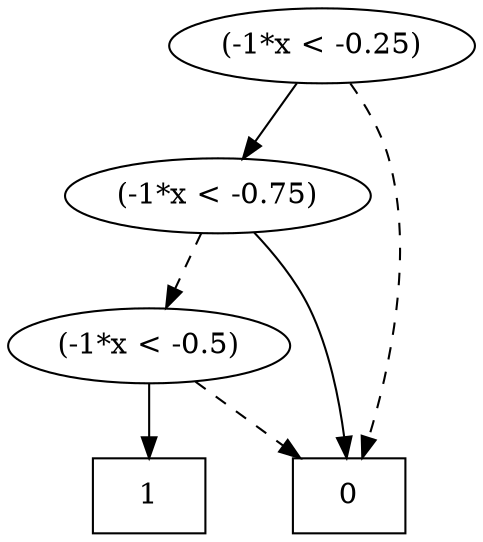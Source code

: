 digraph G {
	rankdir = TB;
	72 [label="(-1*x < -0.25)", shape=""]
	72 -> 71
	72 -> 1 [style=dashed]
	{rank = same; 72;}
	71 [label="(-1*x < -0.75)", shape=""]
	71 -> 1
	71 -> 66 [style=dashed]
	{rank = same; 71;}
	1 [label="0", shape="box"]
	65 [label="1", shape="box"]
	{rank = same; 1; 65;}
	66 [label="(-1*x < -0.5)", shape=""]
	66 -> 65
	66 -> 1 [style=dashed]
	{rank = same; 66;}
}
